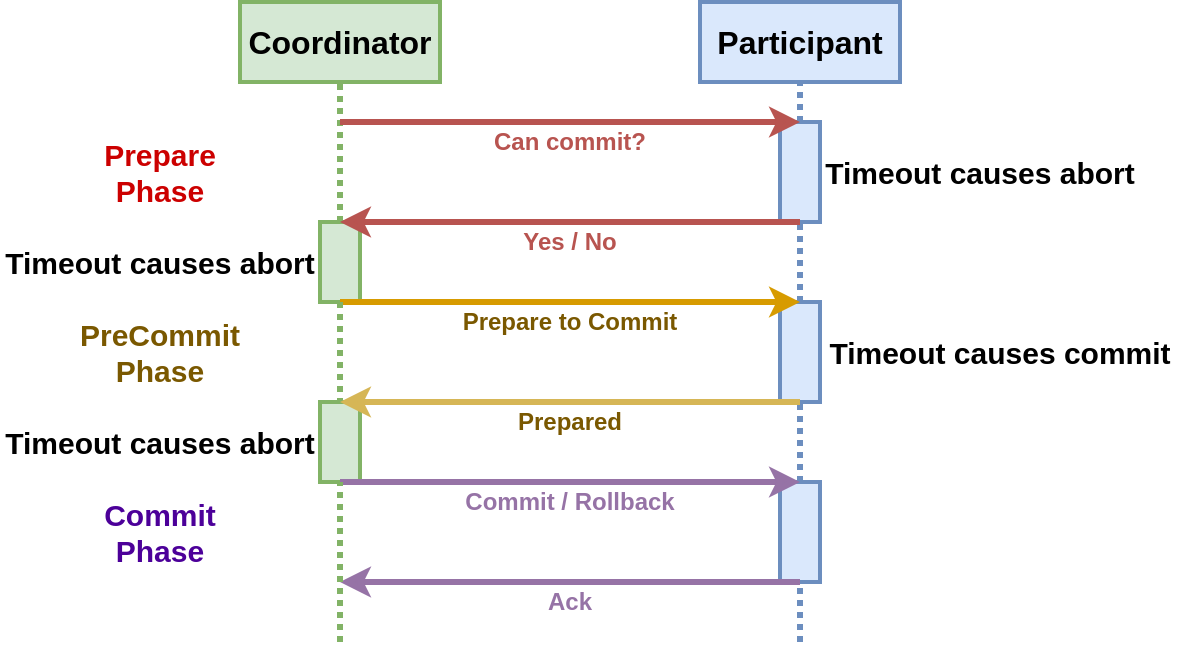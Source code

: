 <mxfile version="13.3.0" type="device"><diagram id="XRYc-t3F5DnQEpO1Lj_t" name="Page-1"><mxGraphModel dx="1295" dy="688" grid="1" gridSize="10" guides="1" tooltips="1" connect="1" arrows="1" fold="1" page="1" pageScale="1" pageWidth="2000" pageHeight="2000" math="0" shadow="0"><root><mxCell id="0"/><mxCell id="1" parent="0"/><mxCell id="4H9yDhhkWmbCg8b5vEMJ-1" value="&lt;font style=&quot;font-size: 16px&quot;&gt;&lt;b&gt;Coordinator&lt;/b&gt;&lt;/font&gt;" style="rounded=0;whiteSpace=wrap;html=1;strokeWidth=2;fillColor=#d5e8d4;strokeColor=#82b366;" parent="1" vertex="1"><mxGeometry x="330" y="160" width="100" height="40" as="geometry"/></mxCell><mxCell id="4H9yDhhkWmbCg8b5vEMJ-2" value="&lt;font style=&quot;font-size: 16px&quot;&gt;&lt;b&gt;Participant&lt;/b&gt;&lt;/font&gt;" style="rounded=0;whiteSpace=wrap;html=1;strokeWidth=2;fillColor=#dae8fc;strokeColor=#6c8ebf;" parent="1" vertex="1"><mxGeometry x="560" y="160" width="100" height="40" as="geometry"/></mxCell><mxCell id="4H9yDhhkWmbCg8b5vEMJ-3" value="" style="endArrow=none;dashed=1;html=1;entryX=0.5;entryY=1;entryDx=0;entryDy=0;strokeWidth=3;dashPattern=1 1;fillColor=#d5e8d4;strokeColor=#82b366;exitX=0.5;exitY=0;exitDx=0;exitDy=0;" parent="1" target="4H9yDhhkWmbCg8b5vEMJ-1" edge="1" source="UAHACKQFZE8I6EQjk7M1-7"><mxGeometry width="50" height="50" relative="1" as="geometry"><mxPoint x="340" y="250" as="sourcePoint"/><mxPoint x="690" y="360" as="targetPoint"/></mxGeometry></mxCell><mxCell id="4H9yDhhkWmbCg8b5vEMJ-5" value="" style="rounded=0;whiteSpace=wrap;html=1;strokeWidth=2;fillColor=#dae8fc;strokeColor=#6c8ebf;" parent="1" vertex="1"><mxGeometry x="600" y="220" width="20" height="50" as="geometry"/></mxCell><mxCell id="4H9yDhhkWmbCg8b5vEMJ-9" value="" style="endArrow=none;dashed=1;html=1;strokeWidth=3;entryX=0.5;entryY=1;entryDx=0;entryDy=0;exitX=0.5;exitY=0;exitDx=0;exitDy=0;dashPattern=1 1;fillColor=#dae8fc;strokeColor=#6c8ebf;" parent="1" source="4H9yDhhkWmbCg8b5vEMJ-5" target="4H9yDhhkWmbCg8b5vEMJ-2" edge="1"><mxGeometry width="50" height="50" relative="1" as="geometry"><mxPoint x="630" y="410" as="sourcePoint"/><mxPoint x="680" y="360" as="targetPoint"/></mxGeometry></mxCell><mxCell id="4H9yDhhkWmbCg8b5vEMJ-10" value="" style="endArrow=none;dashed=1;html=1;strokeWidth=3;entryX=0.5;entryY=1;entryDx=0;entryDy=0;dashPattern=1 1;exitX=0.5;exitY=0;exitDx=0;exitDy=0;fillColor=#dae8fc;strokeColor=#6c8ebf;" parent="1" source="4H9yDhhkWmbCg8b5vEMJ-12" target="4H9yDhhkWmbCg8b5vEMJ-5" edge="1"><mxGeometry width="50" height="50" relative="1" as="geometry"><mxPoint x="690" y="310" as="sourcePoint"/><mxPoint x="720" y="210" as="targetPoint"/></mxGeometry></mxCell><mxCell id="4H9yDhhkWmbCg8b5vEMJ-12" value="" style="rounded=0;whiteSpace=wrap;html=1;strokeWidth=2;fillColor=#dae8fc;strokeColor=#6c8ebf;" parent="1" vertex="1"><mxGeometry x="600" y="310" width="20" height="50" as="geometry"/></mxCell><mxCell id="4H9yDhhkWmbCg8b5vEMJ-14" value="" style="endArrow=none;dashed=1;html=1;strokeWidth=3;entryX=0.5;entryY=1;entryDx=0;entryDy=0;dashPattern=1 1;fillColor=#dae8fc;strokeColor=#6c8ebf;exitX=0.5;exitY=0;exitDx=0;exitDy=0;" parent="1" source="MVdSawPGPlE3l-irSzYO-1" target="4H9yDhhkWmbCg8b5vEMJ-12" edge="1"><mxGeometry width="50" height="50" relative="1" as="geometry"><mxPoint x="610" y="360" as="sourcePoint"/><mxPoint x="620" y="210" as="targetPoint"/></mxGeometry></mxCell><mxCell id="4H9yDhhkWmbCg8b5vEMJ-15" value="" style="endArrow=classic;html=1;strokeWidth=3;entryX=0.5;entryY=0;entryDx=0;entryDy=0;fillColor=#f8cecc;strokeColor=#b85450;" parent="1" target="4H9yDhhkWmbCg8b5vEMJ-5" edge="1"><mxGeometry width="50" height="50" relative="1" as="geometry"><mxPoint x="380" y="220" as="sourcePoint"/><mxPoint x="690" y="360" as="targetPoint"/></mxGeometry></mxCell><mxCell id="4H9yDhhkWmbCg8b5vEMJ-19" value="&lt;b&gt;&lt;font color=&quot;#b85450&quot;&gt;Can commit?&lt;/font&gt;&lt;/b&gt;" style="text;html=1;strokeColor=none;fillColor=none;align=center;verticalAlign=middle;whiteSpace=wrap;rounded=0;" parent="1" vertex="1"><mxGeometry x="430" y="220" width="130" height="20" as="geometry"/></mxCell><mxCell id="4H9yDhhkWmbCg8b5vEMJ-21" value="&lt;font size=&quot;1&quot; color=&quot;#b85450&quot;&gt;&lt;b style=&quot;font-size: 12px&quot;&gt;Yes / No&lt;/b&gt;&lt;/font&gt;" style="text;html=1;strokeColor=none;fillColor=none;align=center;verticalAlign=middle;whiteSpace=wrap;rounded=0;" parent="1" vertex="1"><mxGeometry x="435" y="270" width="120" height="20" as="geometry"/></mxCell><mxCell id="4H9yDhhkWmbCg8b5vEMJ-25" value="&lt;font size=&quot;1&quot; color=&quot;#9673a6&quot;&gt;&lt;b style=&quot;font-size: 12px&quot;&gt;Commit / Rollback&lt;/b&gt;&lt;/font&gt;" style="text;html=1;strokeColor=none;fillColor=none;align=center;verticalAlign=middle;whiteSpace=wrap;rounded=0;" parent="1" vertex="1"><mxGeometry x="425" y="400" width="140" height="20" as="geometry"/></mxCell><mxCell id="4H9yDhhkWmbCg8b5vEMJ-26" value="&lt;font size=&quot;1&quot; color=&quot;#9673a6&quot;&gt;&lt;b style=&quot;font-size: 12px&quot;&gt;Ack&lt;/b&gt;&lt;/font&gt;" style="text;html=1;strokeColor=none;fillColor=none;align=center;verticalAlign=middle;whiteSpace=wrap;rounded=0;" parent="1" vertex="1"><mxGeometry x="425" y="450" width="140" height="20" as="geometry"/></mxCell><mxCell id="4H9yDhhkWmbCg8b5vEMJ-28" value="&lt;font style=&quot;font-size: 15px&quot; color=&quot;#cc0000&quot;&gt;&lt;b&gt;Prepare&lt;br&gt;Phase&lt;br&gt;&lt;/b&gt;&lt;/font&gt;" style="text;html=1;strokeColor=none;fillColor=none;align=center;verticalAlign=middle;whiteSpace=wrap;rounded=0;" parent="1" vertex="1"><mxGeometry x="260" y="225" width="60" height="40" as="geometry"/></mxCell><mxCell id="4H9yDhhkWmbCg8b5vEMJ-29" value="&lt;font style=&quot;font-size: 15px&quot; color=&quot;#4c0099&quot;&gt;&lt;b&gt;Commit&lt;br&gt;Phase&lt;br&gt;&lt;/b&gt;&lt;/font&gt;" style="text;html=1;strokeColor=none;fillColor=none;align=center;verticalAlign=middle;whiteSpace=wrap;rounded=0;" parent="1" vertex="1"><mxGeometry x="260" y="405" width="60" height="40" as="geometry"/></mxCell><mxCell id="MVdSawPGPlE3l-irSzYO-1" value="" style="rounded=0;whiteSpace=wrap;html=1;strokeWidth=2;fillColor=#dae8fc;strokeColor=#6c8ebf;" parent="1" vertex="1"><mxGeometry x="600" y="400" width="20" height="50" as="geometry"/></mxCell><mxCell id="MVdSawPGPlE3l-irSzYO-2" value="" style="endArrow=none;dashed=1;html=1;strokeWidth=3;entryX=0.5;entryY=1;entryDx=0;entryDy=0;dashPattern=1 1;fillColor=#dae8fc;strokeColor=#6c8ebf;" parent="1" target="MVdSawPGPlE3l-irSzYO-1" edge="1"><mxGeometry width="50" height="50" relative="1" as="geometry"><mxPoint x="610" y="480" as="sourcePoint"/><mxPoint x="620" y="350" as="targetPoint"/></mxGeometry></mxCell><mxCell id="MVdSawPGPlE3l-irSzYO-4" value="" style="endArrow=classic;html=1;strokeWidth=3;exitX=0.5;exitY=1;exitDx=0;exitDy=0;fillColor=#e1d5e7;strokeColor=#9673a6;" parent="1" source="MVdSawPGPlE3l-irSzYO-1" edge="1"><mxGeometry width="50" height="50" relative="1" as="geometry"><mxPoint x="590" y="350" as="sourcePoint"/><mxPoint x="380" y="450" as="targetPoint"/></mxGeometry></mxCell><mxCell id="MVdSawPGPlE3l-irSzYO-5" value="&lt;font size=&quot;1&quot; color=&quot;#7a5800&quot;&gt;&lt;b style=&quot;font-size: 12px&quot;&gt;Prepare to Commit&lt;/b&gt;&lt;/font&gt;" style="text;html=1;strokeColor=none;fillColor=none;align=center;verticalAlign=middle;whiteSpace=wrap;rounded=0;" parent="1" vertex="1"><mxGeometry x="425" y="310" width="140" height="20" as="geometry"/></mxCell><mxCell id="MVdSawPGPlE3l-irSzYO-6" value="&lt;font size=&quot;1&quot; color=&quot;#7a5800&quot;&gt;&lt;b style=&quot;font-size: 12px&quot;&gt;Prepared&lt;/b&gt;&lt;/font&gt;" style="text;html=1;strokeColor=none;fillColor=none;align=center;verticalAlign=middle;whiteSpace=wrap;rounded=0;" parent="1" vertex="1"><mxGeometry x="435" y="360" width="120" height="20" as="geometry"/></mxCell><mxCell id="MVdSawPGPlE3l-irSzYO-8" value="&lt;font style=&quot;font-size: 15px&quot;&gt;&lt;b&gt;&lt;font color=&quot;#7a5800&quot;&gt;PreCommit&lt;br&gt;Phase&lt;/font&gt;&lt;br&gt;&lt;/b&gt;&lt;/font&gt;" style="text;html=1;strokeColor=none;fillColor=none;align=center;verticalAlign=middle;whiteSpace=wrap;rounded=0;" parent="1" vertex="1"><mxGeometry x="250" y="315" width="80" height="40" as="geometry"/></mxCell><mxCell id="UAHACKQFZE8I6EQjk7M1-5" value="&lt;font style=&quot;font-size: 15px&quot;&gt;&lt;b&gt;Timeout causes abort&lt;/b&gt;&lt;/font&gt;" style="text;html=1;strokeColor=none;fillColor=none;align=center;verticalAlign=middle;whiteSpace=wrap;rounded=0;" vertex="1" parent="1"><mxGeometry x="620" y="230" width="160" height="30" as="geometry"/></mxCell><mxCell id="UAHACKQFZE8I6EQjk7M1-6" value="&lt;font style=&quot;font-size: 15px&quot;&gt;&lt;b&gt;Timeout causes commit&lt;/b&gt;&lt;/font&gt;" style="text;html=1;strokeColor=none;fillColor=none;align=center;verticalAlign=middle;whiteSpace=wrap;rounded=0;" vertex="1" parent="1"><mxGeometry x="620" y="320" width="180" height="30" as="geometry"/></mxCell><mxCell id="UAHACKQFZE8I6EQjk7M1-7" value="" style="rounded=0;whiteSpace=wrap;html=1;strokeWidth=2;fillColor=#d5e8d4;strokeColor=#82b366;" vertex="1" parent="1"><mxGeometry x="370" y="270" width="20" height="40" as="geometry"/></mxCell><mxCell id="4H9yDhhkWmbCg8b5vEMJ-16" value="" style="endArrow=classic;html=1;strokeWidth=3;exitX=0.5;exitY=1;exitDx=0;exitDy=0;fillColor=#f8cecc;strokeColor=#b85450;entryX=0.5;entryY=0;entryDx=0;entryDy=0;" parent="1" source="4H9yDhhkWmbCg8b5vEMJ-5" edge="1" target="UAHACKQFZE8I6EQjk7M1-7"><mxGeometry width="50" height="50" relative="1" as="geometry"><mxPoint x="700" y="300" as="sourcePoint"/><mxPoint x="330" y="330" as="targetPoint"/></mxGeometry></mxCell><mxCell id="4H9yDhhkWmbCg8b5vEMJ-17" value="" style="endArrow=classic;html=1;strokeWidth=3;entryX=0.5;entryY=0;entryDx=0;entryDy=0;fillColor=#ffe6cc;strokeColor=#d79b00;exitX=0.5;exitY=1;exitDx=0;exitDy=0;" parent="1" target="4H9yDhhkWmbCg8b5vEMJ-12" edge="1" source="UAHACKQFZE8I6EQjk7M1-7"><mxGeometry width="50" height="50" relative="1" as="geometry"><mxPoint x="380" y="335" as="sourcePoint"/><mxPoint x="290" y="400" as="targetPoint"/></mxGeometry></mxCell><mxCell id="UAHACKQFZE8I6EQjk7M1-9" value="" style="endArrow=none;dashed=1;html=1;strokeWidth=3;dashPattern=1 1;fillColor=#d5e8d4;strokeColor=#82b366;exitX=0.5;exitY=1;exitDx=0;exitDy=0;entryX=0.5;entryY=0;entryDx=0;entryDy=0;" edge="1" parent="1" source="UAHACKQFZE8I6EQjk7M1-7" target="UAHACKQFZE8I6EQjk7M1-11"><mxGeometry width="50" height="50" relative="1" as="geometry"><mxPoint x="390" y="280" as="sourcePoint"/><mxPoint x="320" y="340" as="targetPoint"/></mxGeometry></mxCell><mxCell id="UAHACKQFZE8I6EQjk7M1-11" value="" style="rounded=0;whiteSpace=wrap;html=1;strokeWidth=2;fillColor=#d5e8d4;strokeColor=#82b366;" vertex="1" parent="1"><mxGeometry x="370" y="360" width="20" height="40" as="geometry"/></mxCell><mxCell id="4H9yDhhkWmbCg8b5vEMJ-18" value="" style="endArrow=classic;html=1;strokeWidth=3;exitX=0.5;exitY=1;exitDx=0;exitDy=0;fillColor=#fff2cc;strokeColor=#d6b656;entryX=0.5;entryY=0;entryDx=0;entryDy=0;" parent="1" source="4H9yDhhkWmbCg8b5vEMJ-12" edge="1" target="UAHACKQFZE8I6EQjk7M1-11"><mxGeometry width="50" height="50" relative="1" as="geometry"><mxPoint x="650" y="380" as="sourcePoint"/><mxPoint x="310" y="420" as="targetPoint"/></mxGeometry></mxCell><mxCell id="MVdSawPGPlE3l-irSzYO-3" value="" style="endArrow=classic;html=1;entryX=0.5;entryY=0;entryDx=0;entryDy=0;fillColor=#e1d5e7;strokeColor=#9673a6;strokeWidth=3;exitX=0.5;exitY=1;exitDx=0;exitDy=0;" parent="1" target="MVdSawPGPlE3l-irSzYO-1" edge="1" source="UAHACKQFZE8I6EQjk7M1-11"><mxGeometry width="50" height="50" relative="1" as="geometry"><mxPoint x="330" y="460" as="sourcePoint"/><mxPoint x="680" y="330" as="targetPoint"/></mxGeometry></mxCell><mxCell id="UAHACKQFZE8I6EQjk7M1-12" value="" style="endArrow=none;dashed=1;html=1;strokeWidth=3;dashPattern=1 1;fillColor=#d5e8d4;strokeColor=#82b366;entryX=0.5;entryY=1;entryDx=0;entryDy=0;" edge="1" parent="1" target="UAHACKQFZE8I6EQjk7M1-11"><mxGeometry width="50" height="50" relative="1" as="geometry"><mxPoint x="380" y="480" as="sourcePoint"/><mxPoint x="260" y="380" as="targetPoint"/></mxGeometry></mxCell><mxCell id="UAHACKQFZE8I6EQjk7M1-13" value="&lt;font style=&quot;font-size: 15px&quot;&gt;&lt;b&gt;Timeout causes abort&lt;/b&gt;&lt;/font&gt;" style="text;html=1;strokeColor=none;fillColor=none;align=center;verticalAlign=middle;whiteSpace=wrap;rounded=0;" vertex="1" parent="1"><mxGeometry x="210" y="275" width="160" height="30" as="geometry"/></mxCell><mxCell id="UAHACKQFZE8I6EQjk7M1-14" value="&lt;font style=&quot;font-size: 15px&quot;&gt;&lt;b&gt;Timeout causes abort&lt;/b&gt;&lt;/font&gt;" style="text;html=1;strokeColor=none;fillColor=none;align=center;verticalAlign=middle;whiteSpace=wrap;rounded=0;" vertex="1" parent="1"><mxGeometry x="210" y="365" width="160" height="30" as="geometry"/></mxCell></root></mxGraphModel></diagram></mxfile>
